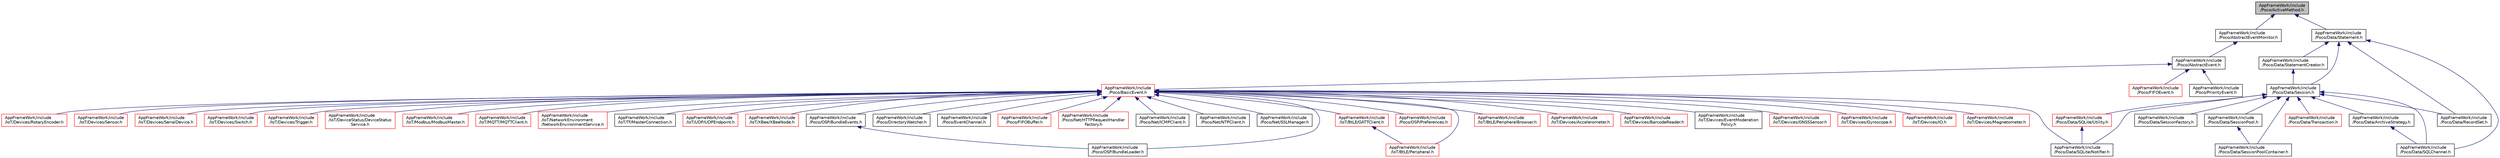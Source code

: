 digraph "AppFrameWork/include/Poco/ActiveMethod.h"
{
 // LATEX_PDF_SIZE
  edge [fontname="Helvetica",fontsize="10",labelfontname="Helvetica",labelfontsize="10"];
  node [fontname="Helvetica",fontsize="10",shape=record];
  Node1 [label="AppFrameWork/include\l/Poco/ActiveMethod.h",height=0.2,width=0.4,color="black", fillcolor="grey75", style="filled", fontcolor="black",tooltip=" "];
  Node1 -> Node2 [dir="back",color="midnightblue",fontsize="10",style="solid"];
  Node2 [label="AppFrameWork/include\l/Poco/AbstractEventMonitor.h",height=0.2,width=0.4,color="black", fillcolor="white", style="filled",URL="$AbstractEventMonitor_8h.html",tooltip=" "];
  Node2 -> Node3 [dir="back",color="midnightblue",fontsize="10",style="solid"];
  Node3 [label="AppFrameWork/include\l/Poco/AbstractEvent.h",height=0.2,width=0.4,color="black", fillcolor="white", style="filled",URL="$AbstractEvent_8h.html",tooltip=" "];
  Node3 -> Node4 [dir="back",color="midnightblue",fontsize="10",style="solid"];
  Node4 [label="AppFrameWork/include\l/Poco/BasicEvent.h",height=0.2,width=0.4,color="red", fillcolor="white", style="filled",URL="$BasicEvent_8h.html",tooltip=" "];
  Node4 -> Node5 [dir="back",color="midnightblue",fontsize="10",style="solid"];
  Node5 [label="AppFrameWork/include\l/IoT/BtLE/GATTClient.h",height=0.2,width=0.4,color="red", fillcolor="white", style="filled",URL="$GATTClient_8h.html",tooltip=" "];
  Node5 -> Node7 [dir="back",color="midnightblue",fontsize="10",style="solid"];
  Node7 [label="AppFrameWork/include\l/IoT/BtLE/Peripheral.h",height=0.2,width=0.4,color="red", fillcolor="white", style="filled",URL="$Peripheral_8h.html",tooltip=" "];
  Node4 -> Node7 [dir="back",color="midnightblue",fontsize="10",style="solid"];
  Node4 -> Node20 [dir="back",color="midnightblue",fontsize="10",style="solid"];
  Node20 [label="AppFrameWork/include\l/IoT/BtLE/PeripheralBrowser.h",height=0.2,width=0.4,color="red", fillcolor="white", style="filled",URL="$PeripheralBrowser_8h.html",tooltip=" "];
  Node4 -> Node28 [dir="back",color="midnightblue",fontsize="10",style="solid"];
  Node28 [label="AppFrameWork/include\l/IoT/Devices/Accelerometer.h",height=0.2,width=0.4,color="red", fillcolor="white", style="filled",URL="$Accelerometer_8h.html",tooltip=" "];
  Node4 -> Node36 [dir="back",color="midnightblue",fontsize="10",style="solid"];
  Node36 [label="AppFrameWork/include\l/IoT/Devices/BarcodeReader.h",height=0.2,width=0.4,color="red", fillcolor="white", style="filled",URL="$BarcodeReader_8h.html",tooltip=" "];
  Node4 -> Node44 [dir="back",color="midnightblue",fontsize="10",style="solid"];
  Node44 [label="AppFrameWork/include\l/IoT/Devices/EventModeration\lPolicy.h",height=0.2,width=0.4,color="black", fillcolor="white", style="filled",URL="$EventModerationPolicy_8h.html",tooltip=" "];
  Node4 -> Node45 [dir="back",color="midnightblue",fontsize="10",style="solid"];
  Node45 [label="AppFrameWork/include\l/IoT/Devices/GNSSSensor.h",height=0.2,width=0.4,color="red", fillcolor="white", style="filled",URL="$GNSSSensor_8h.html",tooltip=" "];
  Node4 -> Node55 [dir="back",color="midnightblue",fontsize="10",style="solid"];
  Node55 [label="AppFrameWork/include\l/IoT/Devices/Gyroscope.h",height=0.2,width=0.4,color="red", fillcolor="white", style="filled",URL="$Gyroscope_8h.html",tooltip=" "];
  Node4 -> Node63 [dir="back",color="midnightblue",fontsize="10",style="solid"];
  Node63 [label="AppFrameWork/include\l/IoT/Devices/IO.h",height=0.2,width=0.4,color="red", fillcolor="white", style="filled",URL="$IO_8h.html",tooltip=" "];
  Node4 -> Node69 [dir="back",color="midnightblue",fontsize="10",style="solid"];
  Node69 [label="AppFrameWork/include\l/IoT/Devices/Magnetometer.h",height=0.2,width=0.4,color="red", fillcolor="white", style="filled",URL="$Magnetometer_8h.html",tooltip=" "];
  Node4 -> Node77 [dir="back",color="midnightblue",fontsize="10",style="solid"];
  Node77 [label="AppFrameWork/include\l/IoT/Devices/RotaryEncoder.h",height=0.2,width=0.4,color="red", fillcolor="white", style="filled",URL="$RotaryEncoder_8h.html",tooltip=" "];
  Node4 -> Node83 [dir="back",color="midnightblue",fontsize="10",style="solid"];
  Node83 [label="AppFrameWork/include\l/IoT/Devices/Sensor.h",height=0.2,width=0.4,color="red", fillcolor="white", style="filled",URL="$Sensor_8h.html",tooltip=" "];
  Node4 -> Node89 [dir="back",color="midnightblue",fontsize="10",style="solid"];
  Node89 [label="AppFrameWork/include\l/IoT/Devices/SerialDevice.h",height=0.2,width=0.4,color="red", fillcolor="white", style="filled",URL="$SerialDevice_8h.html",tooltip=" "];
  Node4 -> Node95 [dir="back",color="midnightblue",fontsize="10",style="solid"];
  Node95 [label="AppFrameWork/include\l/IoT/Devices/Switch.h",height=0.2,width=0.4,color="red", fillcolor="white", style="filled",URL="$Switch_8h.html",tooltip=" "];
  Node4 -> Node101 [dir="back",color="midnightblue",fontsize="10",style="solid"];
  Node101 [label="AppFrameWork/include\l/IoT/Devices/Trigger.h",height=0.2,width=0.4,color="red", fillcolor="white", style="filled",URL="$Trigger_8h.html",tooltip=" "];
  Node4 -> Node107 [dir="back",color="midnightblue",fontsize="10",style="solid"];
  Node107 [label="AppFrameWork/include\l/IoT/DeviceStatus/DeviceStatus\lService.h",height=0.2,width=0.4,color="red", fillcolor="white", style="filled",URL="$DeviceStatusService_8h.html",tooltip=" "];
  Node4 -> Node119 [dir="back",color="midnightblue",fontsize="10",style="solid"];
  Node119 [label="AppFrameWork/include\l/IoT/Modbus/ModbusMaster.h",height=0.2,width=0.4,color="red", fillcolor="white", style="filled",URL="$ModbusMaster_8h.html",tooltip=" "];
  Node4 -> Node182 [dir="back",color="midnightblue",fontsize="10",style="solid"];
  Node182 [label="AppFrameWork/include\l/IoT/MQTT/MQTTClient.h",height=0.2,width=0.4,color="red", fillcolor="white", style="filled",URL="$MQTTClient_8h.html",tooltip=" "];
  Node4 -> Node210 [dir="back",color="midnightblue",fontsize="10",style="solid"];
  Node210 [label="AppFrameWork/include\l/IoT/NetworkEnvironment\l/NetworkEnvironmentService.h",height=0.2,width=0.4,color="red", fillcolor="white", style="filled",URL="$NetworkEnvironmentService_8h.html",tooltip=" "];
  Node4 -> Node221 [dir="back",color="midnightblue",fontsize="10",style="solid"];
  Node221 [label="AppFrameWork/include\l/IoT/Tf/MasterConnection.h",height=0.2,width=0.4,color="black", fillcolor="white", style="filled",URL="$MasterConnection_8h.html",tooltip=" "];
  Node4 -> Node222 [dir="back",color="midnightblue",fontsize="10",style="solid"];
  Node222 [label="AppFrameWork/include\l/IoT/UDP/UDPEndpoint.h",height=0.2,width=0.4,color="red", fillcolor="white", style="filled",URL="$UDPEndpoint_8h.html",tooltip=" "];
  Node4 -> Node233 [dir="back",color="midnightblue",fontsize="10",style="solid"];
  Node233 [label="AppFrameWork/include\l/IoT/XBee/XBeeNode.h",height=0.2,width=0.4,color="red", fillcolor="white", style="filled",URL="$XBeeNode_8h.html",tooltip=" "];
  Node4 -> Node272 [dir="back",color="midnightblue",fontsize="10",style="solid"];
  Node272 [label="AppFrameWork/include\l/Poco/Data/SQLite/Notifier.h",height=0.2,width=0.4,color="black", fillcolor="white", style="filled",URL="$Notifier_8h.html",tooltip=" "];
  Node4 -> Node273 [dir="back",color="midnightblue",fontsize="10",style="solid"];
  Node273 [label="AppFrameWork/include\l/Poco/DirectoryWatcher.h",height=0.2,width=0.4,color="black", fillcolor="white", style="filled",URL="$DirectoryWatcher_8h.html",tooltip=" "];
  Node4 -> Node274 [dir="back",color="midnightblue",fontsize="10",style="solid"];
  Node274 [label="AppFrameWork/include\l/Poco/EventChannel.h",height=0.2,width=0.4,color="black", fillcolor="white", style="filled",URL="$EventChannel_8h.html",tooltip=" "];
  Node4 -> Node275 [dir="back",color="midnightblue",fontsize="10",style="solid"];
  Node275 [label="AppFrameWork/include\l/Poco/FIFOBuffer.h",height=0.2,width=0.4,color="red", fillcolor="white", style="filled",URL="$FIFOBuffer_8h.html",tooltip=" "];
  Node4 -> Node319 [dir="back",color="midnightblue",fontsize="10",style="solid"];
  Node319 [label="AppFrameWork/include\l/Poco/Net/HTTPRequestHandler\lFactory.h",height=0.2,width=0.4,color="red", fillcolor="white", style="filled",URL="$HTTPRequestHandlerFactory_8h.html",tooltip=" "];
  Node4 -> Node325 [dir="back",color="midnightblue",fontsize="10",style="solid"];
  Node325 [label="AppFrameWork/include\l/Poco/Net/ICMPClient.h",height=0.2,width=0.4,color="black", fillcolor="white", style="filled",URL="$ICMPClient_8h.html",tooltip=" "];
  Node4 -> Node326 [dir="back",color="midnightblue",fontsize="10",style="solid"];
  Node326 [label="AppFrameWork/include\l/Poco/Net/NTPClient.h",height=0.2,width=0.4,color="black", fillcolor="white", style="filled",URL="$NTPClient_8h.html",tooltip=" "];
  Node4 -> Node327 [dir="back",color="midnightblue",fontsize="10",style="solid"];
  Node327 [label="AppFrameWork/include\l/Poco/Net/SSLManager.h",height=0.2,width=0.4,color="black", fillcolor="white", style="filled",URL="$SSLManager_8h.html",tooltip=" "];
  Node4 -> Node328 [dir="back",color="midnightblue",fontsize="10",style="solid"];
  Node328 [label="AppFrameWork/include\l/Poco/OSP/BundleEvents.h",height=0.2,width=0.4,color="black", fillcolor="white", style="filled",URL="$BundleEvents_8h.html",tooltip=" "];
  Node328 -> Node329 [dir="back",color="midnightblue",fontsize="10",style="solid"];
  Node329 [label="AppFrameWork/include\l/Poco/OSP/BundleLoader.h",height=0.2,width=0.4,color="black", fillcolor="white", style="filled",URL="$BundleLoader_8h.html",tooltip=" "];
  Node4 -> Node329 [dir="back",color="midnightblue",fontsize="10",style="solid"];
  Node4 -> Node330 [dir="back",color="midnightblue",fontsize="10",style="solid"];
  Node330 [label="AppFrameWork/include\l/Poco/OSP/Preferences.h",height=0.2,width=0.4,color="red", fillcolor="white", style="filled",URL="$Preferences_8h.html",tooltip=" "];
  Node3 -> Node376 [dir="back",color="midnightblue",fontsize="10",style="solid"];
  Node376 [label="AppFrameWork/include\l/Poco/FIFOEvent.h",height=0.2,width=0.4,color="red", fillcolor="white", style="filled",URL="$FIFOEvent_8h.html",tooltip=" "];
  Node3 -> Node391 [dir="back",color="midnightblue",fontsize="10",style="solid"];
  Node391 [label="AppFrameWork/include\l/Poco/PriorityEvent.h",height=0.2,width=0.4,color="black", fillcolor="white", style="filled",URL="$PriorityEvent_8h.html",tooltip=" "];
  Node1 -> Node392 [dir="back",color="midnightblue",fontsize="10",style="solid"];
  Node392 [label="AppFrameWork/include\l/Poco/Data/Statement.h",height=0.2,width=0.4,color="black", fillcolor="white", style="filled",URL="$Statement_8h.html",tooltip=" "];
  Node392 -> Node393 [dir="back",color="midnightblue",fontsize="10",style="solid"];
  Node393 [label="AppFrameWork/include\l/Poco/Data/RecordSet.h",height=0.2,width=0.4,color="black", fillcolor="white", style="filled",URL="$RecordSet_8h.html",tooltip=" "];
  Node392 -> Node394 [dir="back",color="midnightblue",fontsize="10",style="solid"];
  Node394 [label="AppFrameWork/include\l/Poco/Data/Session.h",height=0.2,width=0.4,color="black", fillcolor="white", style="filled",URL="$Data_2Session_8h.html",tooltip=" "];
  Node394 -> Node395 [dir="back",color="midnightblue",fontsize="10",style="solid"];
  Node395 [label="AppFrameWork/include\l/Poco/Data/ArchiveStrategy.h",height=0.2,width=0.4,color="black", fillcolor="white", style="filled",URL="$Data_2ArchiveStrategy_8h.html",tooltip=" "];
  Node395 -> Node396 [dir="back",color="midnightblue",fontsize="10",style="solid"];
  Node396 [label="AppFrameWork/include\l/Poco/Data/SQLChannel.h",height=0.2,width=0.4,color="black", fillcolor="white", style="filled",URL="$SQLChannel_8h.html",tooltip=" "];
  Node394 -> Node393 [dir="back",color="midnightblue",fontsize="10",style="solid"];
  Node394 -> Node397 [dir="back",color="midnightblue",fontsize="10",style="solid"];
  Node397 [label="AppFrameWork/include\l/Poco/Data/SessionFactory.h",height=0.2,width=0.4,color="black", fillcolor="white", style="filled",URL="$SessionFactory_8h.html",tooltip=" "];
  Node394 -> Node398 [dir="back",color="midnightblue",fontsize="10",style="solid"];
  Node398 [label="AppFrameWork/include\l/Poco/Data/SessionPool.h",height=0.2,width=0.4,color="black", fillcolor="white", style="filled",URL="$SessionPool_8h.html",tooltip=" "];
  Node398 -> Node399 [dir="back",color="midnightblue",fontsize="10",style="solid"];
  Node399 [label="AppFrameWork/include\l/Poco/Data/SessionPoolContainer.h",height=0.2,width=0.4,color="black", fillcolor="white", style="filled",URL="$SessionPoolContainer_8h.html",tooltip=" "];
  Node394 -> Node399 [dir="back",color="midnightblue",fontsize="10",style="solid"];
  Node394 -> Node396 [dir="back",color="midnightblue",fontsize="10",style="solid"];
  Node394 -> Node272 [dir="back",color="midnightblue",fontsize="10",style="solid"];
  Node394 -> Node400 [dir="back",color="midnightblue",fontsize="10",style="solid"];
  Node400 [label="AppFrameWork/include\l/Poco/Data/SQLite/Utility.h",height=0.2,width=0.4,color="red", fillcolor="white", style="filled",URL="$Data_2SQLite_2Utility_8h.html",tooltip=" "];
  Node400 -> Node272 [dir="back",color="midnightblue",fontsize="10",style="solid"];
  Node394 -> Node403 [dir="back",color="midnightblue",fontsize="10",style="solid"];
  Node403 [label="AppFrameWork/include\l/Poco/Data/Transaction.h",height=0.2,width=0.4,color="red", fillcolor="white", style="filled",URL="$Transaction_8h.html",tooltip=" "];
  Node392 -> Node396 [dir="back",color="midnightblue",fontsize="10",style="solid"];
  Node392 -> Node405 [dir="back",color="midnightblue",fontsize="10",style="solid"];
  Node405 [label="AppFrameWork/include\l/Poco/Data/StatementCreator.h",height=0.2,width=0.4,color="black", fillcolor="white", style="filled",URL="$StatementCreator_8h.html",tooltip=" "];
  Node405 -> Node394 [dir="back",color="midnightblue",fontsize="10",style="solid"];
}
